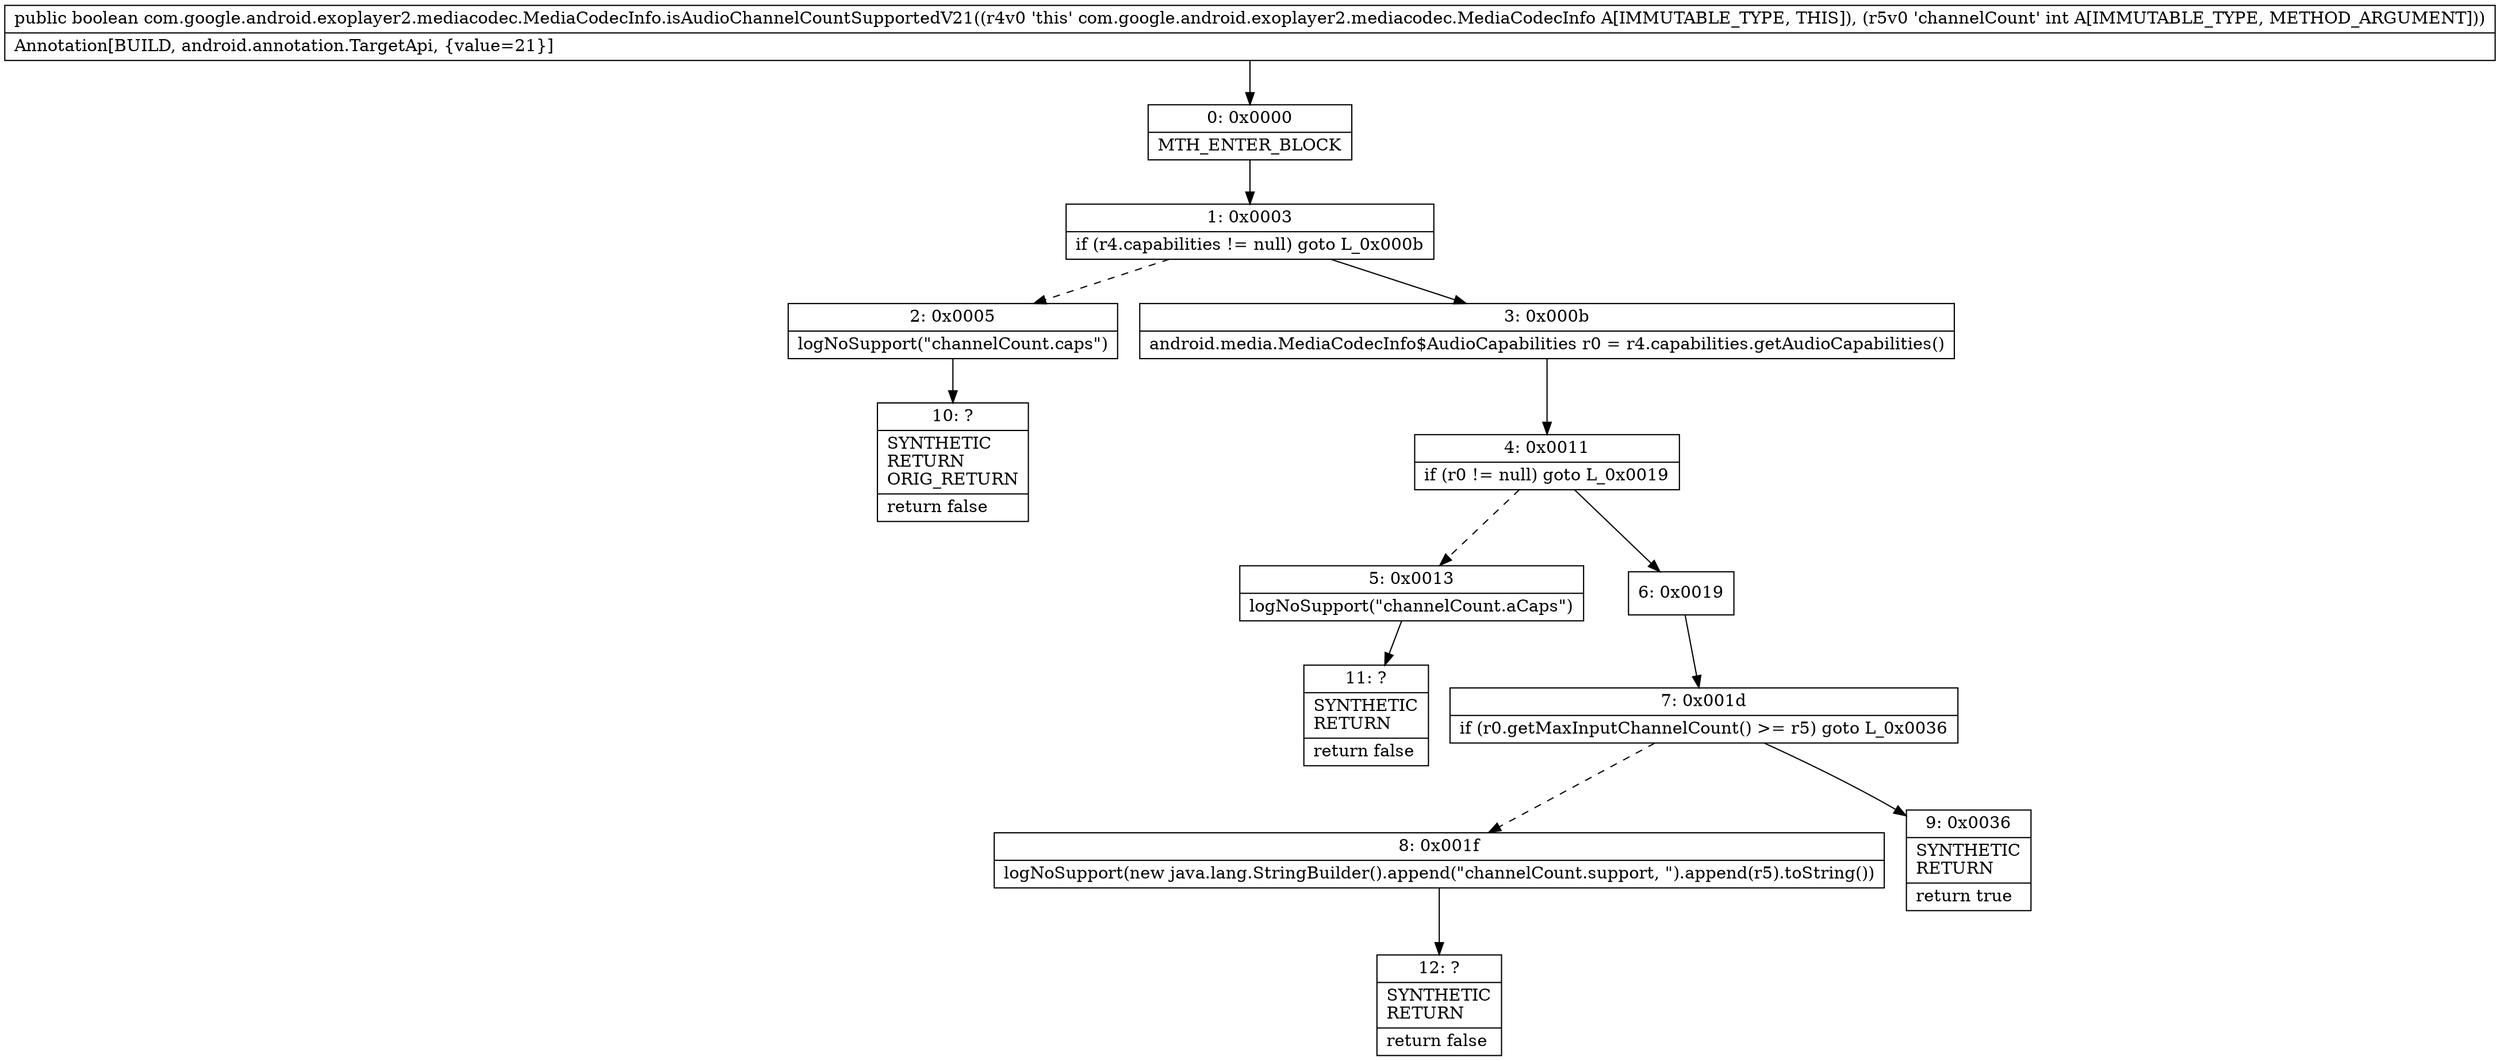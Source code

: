 digraph "CFG forcom.google.android.exoplayer2.mediacodec.MediaCodecInfo.isAudioChannelCountSupportedV21(I)Z" {
Node_0 [shape=record,label="{0\:\ 0x0000|MTH_ENTER_BLOCK\l}"];
Node_1 [shape=record,label="{1\:\ 0x0003|if (r4.capabilities != null) goto L_0x000b\l}"];
Node_2 [shape=record,label="{2\:\ 0x0005|logNoSupport(\"channelCount.caps\")\l}"];
Node_3 [shape=record,label="{3\:\ 0x000b|android.media.MediaCodecInfo$AudioCapabilities r0 = r4.capabilities.getAudioCapabilities()\l}"];
Node_4 [shape=record,label="{4\:\ 0x0011|if (r0 != null) goto L_0x0019\l}"];
Node_5 [shape=record,label="{5\:\ 0x0013|logNoSupport(\"channelCount.aCaps\")\l}"];
Node_6 [shape=record,label="{6\:\ 0x0019}"];
Node_7 [shape=record,label="{7\:\ 0x001d|if (r0.getMaxInputChannelCount() \>= r5) goto L_0x0036\l}"];
Node_8 [shape=record,label="{8\:\ 0x001f|logNoSupport(new java.lang.StringBuilder().append(\"channelCount.support, \").append(r5).toString())\l}"];
Node_9 [shape=record,label="{9\:\ 0x0036|SYNTHETIC\lRETURN\l|return true\l}"];
Node_10 [shape=record,label="{10\:\ ?|SYNTHETIC\lRETURN\lORIG_RETURN\l|return false\l}"];
Node_11 [shape=record,label="{11\:\ ?|SYNTHETIC\lRETURN\l|return false\l}"];
Node_12 [shape=record,label="{12\:\ ?|SYNTHETIC\lRETURN\l|return false\l}"];
MethodNode[shape=record,label="{public boolean com.google.android.exoplayer2.mediacodec.MediaCodecInfo.isAudioChannelCountSupportedV21((r4v0 'this' com.google.android.exoplayer2.mediacodec.MediaCodecInfo A[IMMUTABLE_TYPE, THIS]), (r5v0 'channelCount' int A[IMMUTABLE_TYPE, METHOD_ARGUMENT]))  | Annotation[BUILD, android.annotation.TargetApi, \{value=21\}]\l}"];
MethodNode -> Node_0;
Node_0 -> Node_1;
Node_1 -> Node_2[style=dashed];
Node_1 -> Node_3;
Node_2 -> Node_10;
Node_3 -> Node_4;
Node_4 -> Node_5[style=dashed];
Node_4 -> Node_6;
Node_5 -> Node_11;
Node_6 -> Node_7;
Node_7 -> Node_8[style=dashed];
Node_7 -> Node_9;
Node_8 -> Node_12;
}


